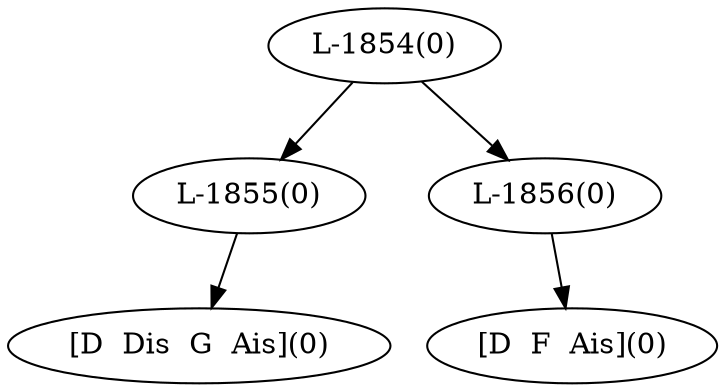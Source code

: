 digraph sample{
"L-1855(0)"->"[D  Dis  G  Ais](0)"
"L-1856(0)"->"[D  F  Ais](0)"
"L-1854(0)"->"L-1855(0)"
"L-1854(0)"->"L-1856(0)"
{rank = min; "L-1854(0)"}
{rank = same; "L-1855(0)"; "L-1856(0)";}
{rank = max; "[D  Dis  G  Ais](0)"; "[D  F  Ais](0)";}
}